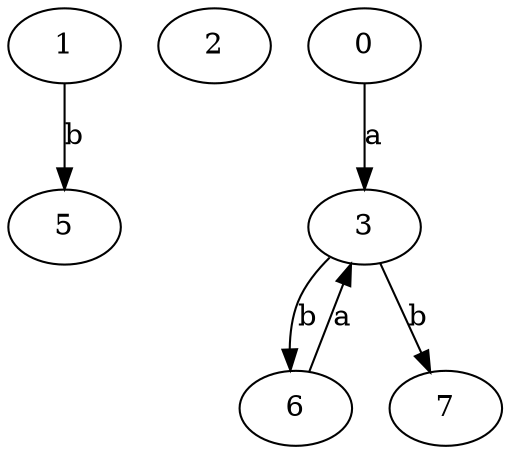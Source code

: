 strict digraph  {
1;
2;
3;
0;
5;
6;
7;
1 -> 5  [label=b];
3 -> 6  [label=b];
3 -> 7  [label=b];
0 -> 3  [label=a];
6 -> 3  [label=a];
}
